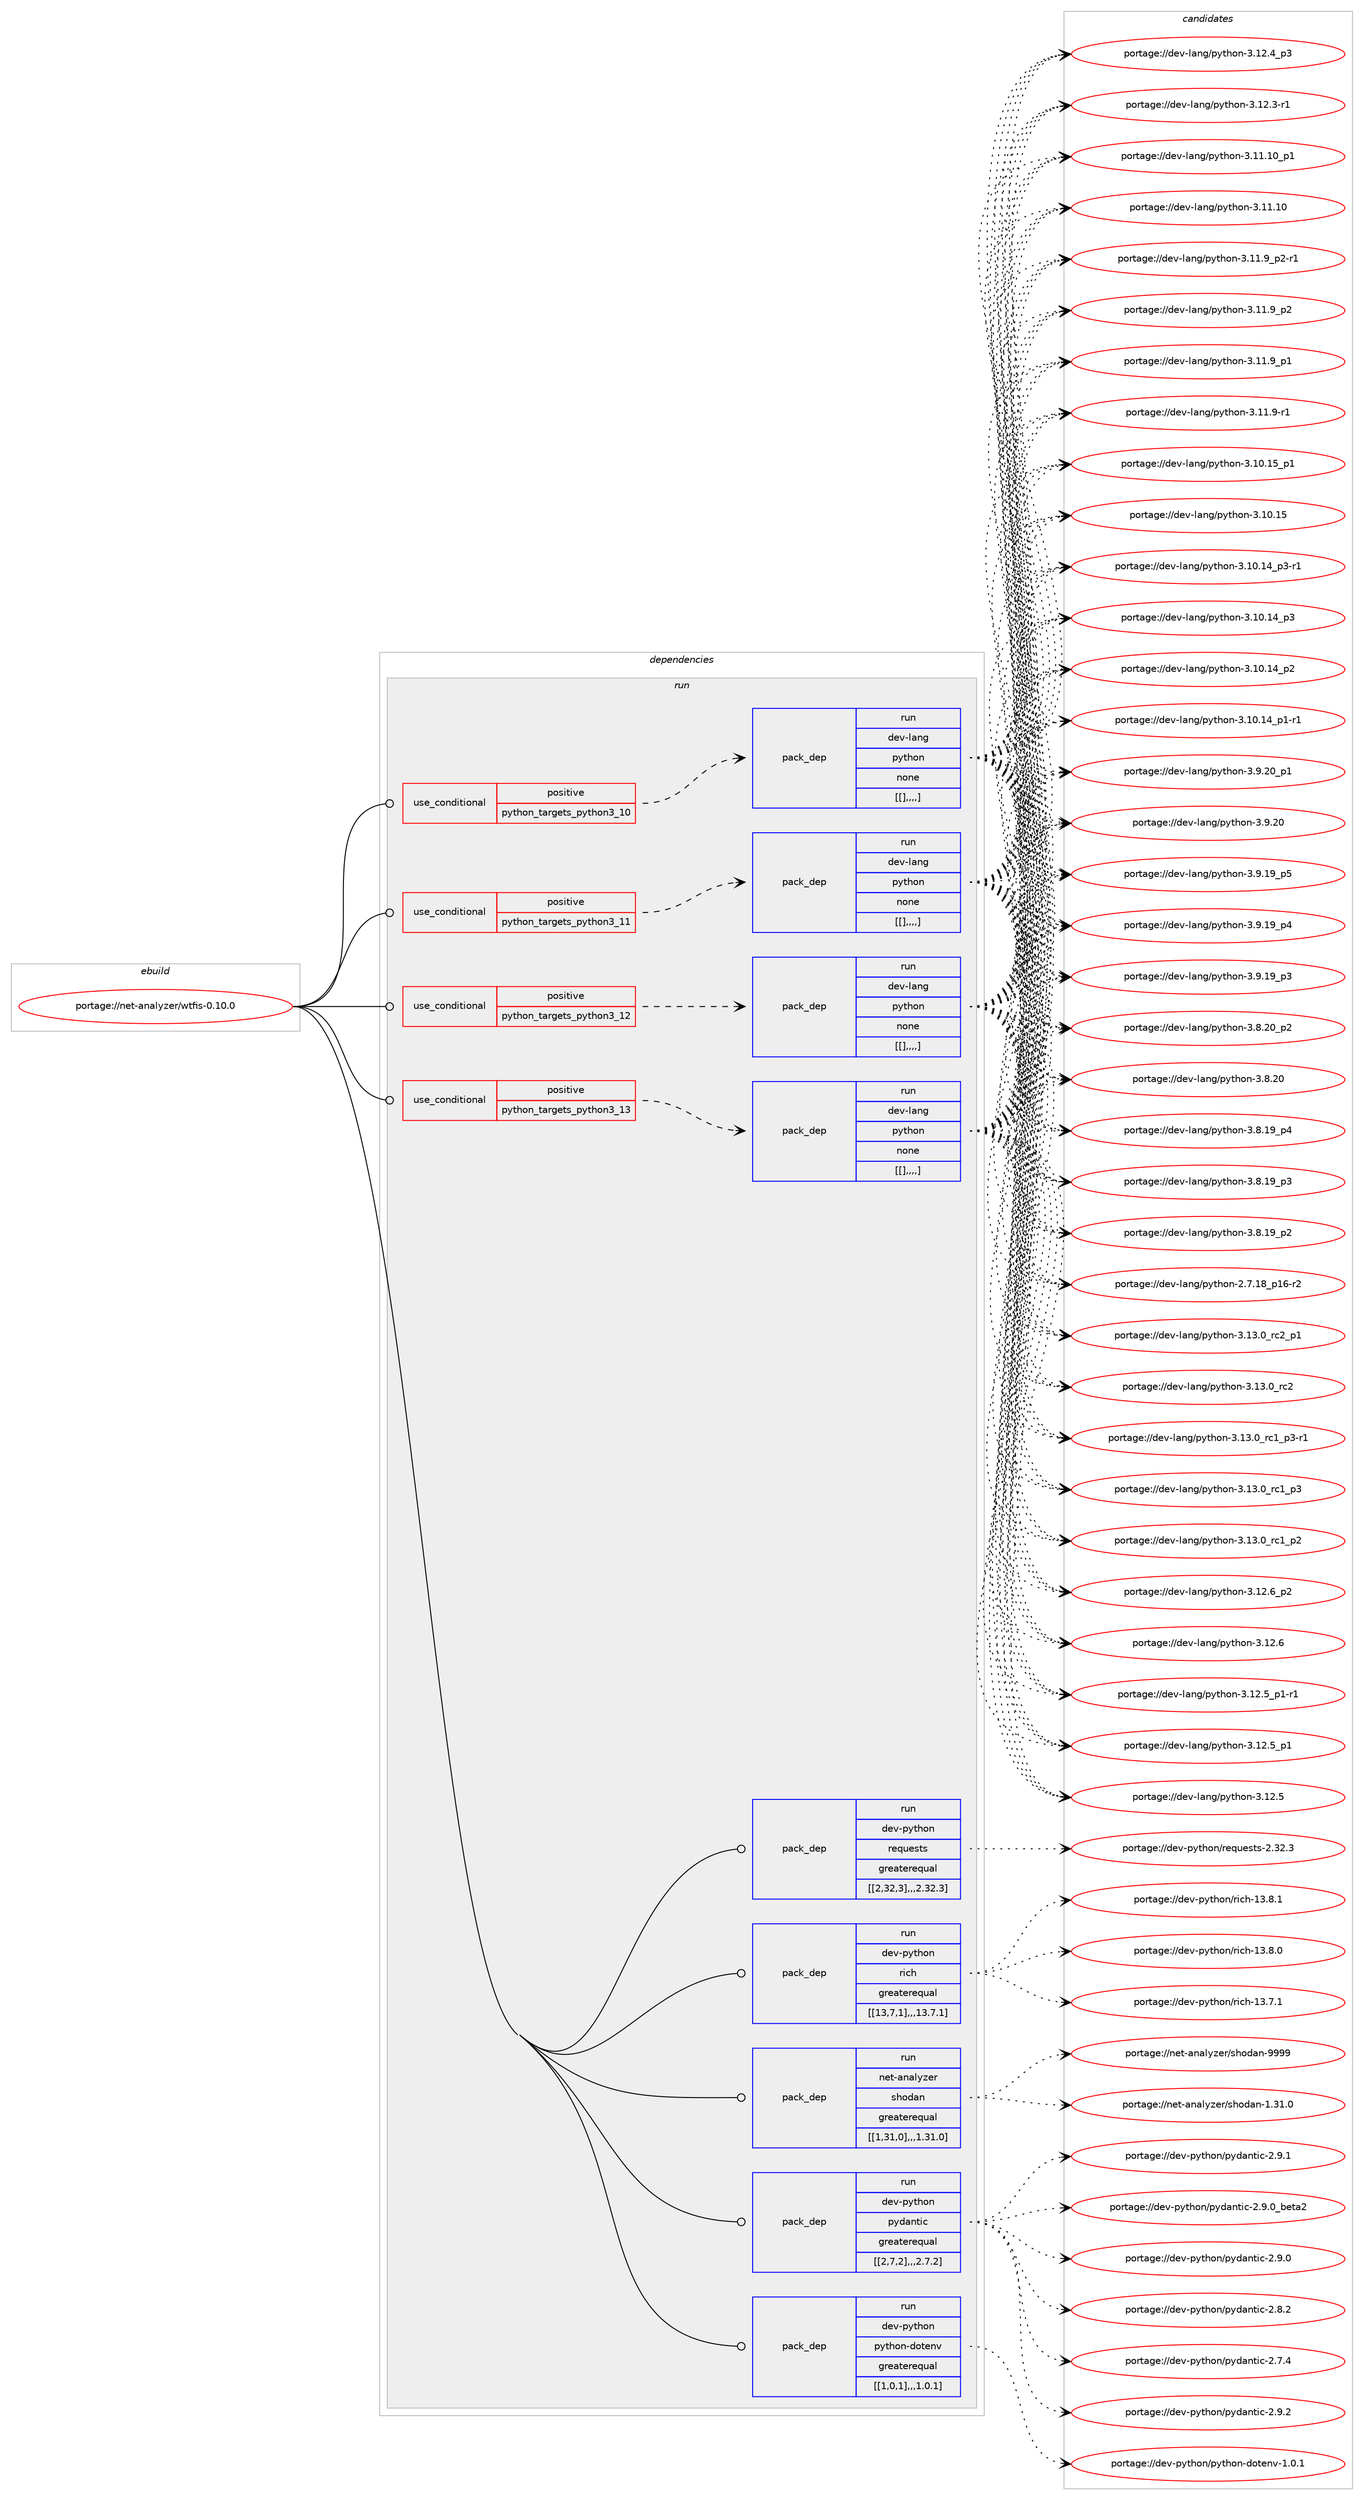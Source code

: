 digraph prolog {

# *************
# Graph options
# *************

newrank=true;
concentrate=true;
compound=true;
graph [rankdir=LR,fontname=Helvetica,fontsize=10,ranksep=1.5];#, ranksep=2.5, nodesep=0.2];
edge  [arrowhead=vee];
node  [fontname=Helvetica,fontsize=10];

# **********
# The ebuild
# **********

subgraph cluster_leftcol {
color=gray;
label=<<i>ebuild</i>>;
id [label="portage://net-analyzer/wtfis-0.10.0", color=red, width=4, href="../net-analyzer/wtfis-0.10.0.svg"];
}

# ****************
# The dependencies
# ****************

subgraph cluster_midcol {
color=gray;
label=<<i>dependencies</i>>;
subgraph cluster_compile {
fillcolor="#eeeeee";
style=filled;
label=<<i>compile</i>>;
}
subgraph cluster_compileandrun {
fillcolor="#eeeeee";
style=filled;
label=<<i>compile and run</i>>;
}
subgraph cluster_run {
fillcolor="#eeeeee";
style=filled;
label=<<i>run</i>>;
subgraph cond93021 {
dependency355144 [label=<<TABLE BORDER="0" CELLBORDER="1" CELLSPACING="0" CELLPADDING="4"><TR><TD ROWSPAN="3" CELLPADDING="10">use_conditional</TD></TR><TR><TD>positive</TD></TR><TR><TD>python_targets_python3_10</TD></TR></TABLE>>, shape=none, color=red];
subgraph pack259493 {
dependency355145 [label=<<TABLE BORDER="0" CELLBORDER="1" CELLSPACING="0" CELLPADDING="4" WIDTH="220"><TR><TD ROWSPAN="6" CELLPADDING="30">pack_dep</TD></TR><TR><TD WIDTH="110">run</TD></TR><TR><TD>dev-lang</TD></TR><TR><TD>python</TD></TR><TR><TD>none</TD></TR><TR><TD>[[],,,,]</TD></TR></TABLE>>, shape=none, color=blue];
}
dependency355144:e -> dependency355145:w [weight=20,style="dashed",arrowhead="vee"];
}
id:e -> dependency355144:w [weight=20,style="solid",arrowhead="odot"];
subgraph cond93022 {
dependency355146 [label=<<TABLE BORDER="0" CELLBORDER="1" CELLSPACING="0" CELLPADDING="4"><TR><TD ROWSPAN="3" CELLPADDING="10">use_conditional</TD></TR><TR><TD>positive</TD></TR><TR><TD>python_targets_python3_11</TD></TR></TABLE>>, shape=none, color=red];
subgraph pack259494 {
dependency355147 [label=<<TABLE BORDER="0" CELLBORDER="1" CELLSPACING="0" CELLPADDING="4" WIDTH="220"><TR><TD ROWSPAN="6" CELLPADDING="30">pack_dep</TD></TR><TR><TD WIDTH="110">run</TD></TR><TR><TD>dev-lang</TD></TR><TR><TD>python</TD></TR><TR><TD>none</TD></TR><TR><TD>[[],,,,]</TD></TR></TABLE>>, shape=none, color=blue];
}
dependency355146:e -> dependency355147:w [weight=20,style="dashed",arrowhead="vee"];
}
id:e -> dependency355146:w [weight=20,style="solid",arrowhead="odot"];
subgraph cond93023 {
dependency355148 [label=<<TABLE BORDER="0" CELLBORDER="1" CELLSPACING="0" CELLPADDING="4"><TR><TD ROWSPAN="3" CELLPADDING="10">use_conditional</TD></TR><TR><TD>positive</TD></TR><TR><TD>python_targets_python3_12</TD></TR></TABLE>>, shape=none, color=red];
subgraph pack259495 {
dependency355149 [label=<<TABLE BORDER="0" CELLBORDER="1" CELLSPACING="0" CELLPADDING="4" WIDTH="220"><TR><TD ROWSPAN="6" CELLPADDING="30">pack_dep</TD></TR><TR><TD WIDTH="110">run</TD></TR><TR><TD>dev-lang</TD></TR><TR><TD>python</TD></TR><TR><TD>none</TD></TR><TR><TD>[[],,,,]</TD></TR></TABLE>>, shape=none, color=blue];
}
dependency355148:e -> dependency355149:w [weight=20,style="dashed",arrowhead="vee"];
}
id:e -> dependency355148:w [weight=20,style="solid",arrowhead="odot"];
subgraph cond93024 {
dependency355150 [label=<<TABLE BORDER="0" CELLBORDER="1" CELLSPACING="0" CELLPADDING="4"><TR><TD ROWSPAN="3" CELLPADDING="10">use_conditional</TD></TR><TR><TD>positive</TD></TR><TR><TD>python_targets_python3_13</TD></TR></TABLE>>, shape=none, color=red];
subgraph pack259496 {
dependency355151 [label=<<TABLE BORDER="0" CELLBORDER="1" CELLSPACING="0" CELLPADDING="4" WIDTH="220"><TR><TD ROWSPAN="6" CELLPADDING="30">pack_dep</TD></TR><TR><TD WIDTH="110">run</TD></TR><TR><TD>dev-lang</TD></TR><TR><TD>python</TD></TR><TR><TD>none</TD></TR><TR><TD>[[],,,,]</TD></TR></TABLE>>, shape=none, color=blue];
}
dependency355150:e -> dependency355151:w [weight=20,style="dashed",arrowhead="vee"];
}
id:e -> dependency355150:w [weight=20,style="solid",arrowhead="odot"];
subgraph pack259497 {
dependency355152 [label=<<TABLE BORDER="0" CELLBORDER="1" CELLSPACING="0" CELLPADDING="4" WIDTH="220"><TR><TD ROWSPAN="6" CELLPADDING="30">pack_dep</TD></TR><TR><TD WIDTH="110">run</TD></TR><TR><TD>dev-python</TD></TR><TR><TD>pydantic</TD></TR><TR><TD>greaterequal</TD></TR><TR><TD>[[2,7,2],,,2.7.2]</TD></TR></TABLE>>, shape=none, color=blue];
}
id:e -> dependency355152:w [weight=20,style="solid",arrowhead="odot"];
subgraph pack259498 {
dependency355153 [label=<<TABLE BORDER="0" CELLBORDER="1" CELLSPACING="0" CELLPADDING="4" WIDTH="220"><TR><TD ROWSPAN="6" CELLPADDING="30">pack_dep</TD></TR><TR><TD WIDTH="110">run</TD></TR><TR><TD>dev-python</TD></TR><TR><TD>python-dotenv</TD></TR><TR><TD>greaterequal</TD></TR><TR><TD>[[1,0,1],,,1.0.1]</TD></TR></TABLE>>, shape=none, color=blue];
}
id:e -> dependency355153:w [weight=20,style="solid",arrowhead="odot"];
subgraph pack259499 {
dependency355154 [label=<<TABLE BORDER="0" CELLBORDER="1" CELLSPACING="0" CELLPADDING="4" WIDTH="220"><TR><TD ROWSPAN="6" CELLPADDING="30">pack_dep</TD></TR><TR><TD WIDTH="110">run</TD></TR><TR><TD>dev-python</TD></TR><TR><TD>requests</TD></TR><TR><TD>greaterequal</TD></TR><TR><TD>[[2,32,3],,,2.32.3]</TD></TR></TABLE>>, shape=none, color=blue];
}
id:e -> dependency355154:w [weight=20,style="solid",arrowhead="odot"];
subgraph pack259500 {
dependency355155 [label=<<TABLE BORDER="0" CELLBORDER="1" CELLSPACING="0" CELLPADDING="4" WIDTH="220"><TR><TD ROWSPAN="6" CELLPADDING="30">pack_dep</TD></TR><TR><TD WIDTH="110">run</TD></TR><TR><TD>dev-python</TD></TR><TR><TD>rich</TD></TR><TR><TD>greaterequal</TD></TR><TR><TD>[[13,7,1],,,13.7.1]</TD></TR></TABLE>>, shape=none, color=blue];
}
id:e -> dependency355155:w [weight=20,style="solid",arrowhead="odot"];
subgraph pack259501 {
dependency355156 [label=<<TABLE BORDER="0" CELLBORDER="1" CELLSPACING="0" CELLPADDING="4" WIDTH="220"><TR><TD ROWSPAN="6" CELLPADDING="30">pack_dep</TD></TR><TR><TD WIDTH="110">run</TD></TR><TR><TD>net-analyzer</TD></TR><TR><TD>shodan</TD></TR><TR><TD>greaterequal</TD></TR><TR><TD>[[1,31,0],,,1.31.0]</TD></TR></TABLE>>, shape=none, color=blue];
}
id:e -> dependency355156:w [weight=20,style="solid",arrowhead="odot"];
}
}

# **************
# The candidates
# **************

subgraph cluster_choices {
rank=same;
color=gray;
label=<<i>candidates</i>>;

subgraph choice259493 {
color=black;
nodesep=1;
choice100101118451089711010347112121116104111110455146495146489511499509511249 [label="portage://dev-lang/python-3.13.0_rc2_p1", color=red, width=4,href="../dev-lang/python-3.13.0_rc2_p1.svg"];
choice10010111845108971101034711212111610411111045514649514648951149950 [label="portage://dev-lang/python-3.13.0_rc2", color=red, width=4,href="../dev-lang/python-3.13.0_rc2.svg"];
choice1001011184510897110103471121211161041111104551464951464895114994995112514511449 [label="portage://dev-lang/python-3.13.0_rc1_p3-r1", color=red, width=4,href="../dev-lang/python-3.13.0_rc1_p3-r1.svg"];
choice100101118451089711010347112121116104111110455146495146489511499499511251 [label="portage://dev-lang/python-3.13.0_rc1_p3", color=red, width=4,href="../dev-lang/python-3.13.0_rc1_p3.svg"];
choice100101118451089711010347112121116104111110455146495146489511499499511250 [label="portage://dev-lang/python-3.13.0_rc1_p2", color=red, width=4,href="../dev-lang/python-3.13.0_rc1_p2.svg"];
choice100101118451089711010347112121116104111110455146495046549511250 [label="portage://dev-lang/python-3.12.6_p2", color=red, width=4,href="../dev-lang/python-3.12.6_p2.svg"];
choice10010111845108971101034711212111610411111045514649504654 [label="portage://dev-lang/python-3.12.6", color=red, width=4,href="../dev-lang/python-3.12.6.svg"];
choice1001011184510897110103471121211161041111104551464950465395112494511449 [label="portage://dev-lang/python-3.12.5_p1-r1", color=red, width=4,href="../dev-lang/python-3.12.5_p1-r1.svg"];
choice100101118451089711010347112121116104111110455146495046539511249 [label="portage://dev-lang/python-3.12.5_p1", color=red, width=4,href="../dev-lang/python-3.12.5_p1.svg"];
choice10010111845108971101034711212111610411111045514649504653 [label="portage://dev-lang/python-3.12.5", color=red, width=4,href="../dev-lang/python-3.12.5.svg"];
choice100101118451089711010347112121116104111110455146495046529511251 [label="portage://dev-lang/python-3.12.4_p3", color=red, width=4,href="../dev-lang/python-3.12.4_p3.svg"];
choice100101118451089711010347112121116104111110455146495046514511449 [label="portage://dev-lang/python-3.12.3-r1", color=red, width=4,href="../dev-lang/python-3.12.3-r1.svg"];
choice10010111845108971101034711212111610411111045514649494649489511249 [label="portage://dev-lang/python-3.11.10_p1", color=red, width=4,href="../dev-lang/python-3.11.10_p1.svg"];
choice1001011184510897110103471121211161041111104551464949464948 [label="portage://dev-lang/python-3.11.10", color=red, width=4,href="../dev-lang/python-3.11.10.svg"];
choice1001011184510897110103471121211161041111104551464949465795112504511449 [label="portage://dev-lang/python-3.11.9_p2-r1", color=red, width=4,href="../dev-lang/python-3.11.9_p2-r1.svg"];
choice100101118451089711010347112121116104111110455146494946579511250 [label="portage://dev-lang/python-3.11.9_p2", color=red, width=4,href="../dev-lang/python-3.11.9_p2.svg"];
choice100101118451089711010347112121116104111110455146494946579511249 [label="portage://dev-lang/python-3.11.9_p1", color=red, width=4,href="../dev-lang/python-3.11.9_p1.svg"];
choice100101118451089711010347112121116104111110455146494946574511449 [label="portage://dev-lang/python-3.11.9-r1", color=red, width=4,href="../dev-lang/python-3.11.9-r1.svg"];
choice10010111845108971101034711212111610411111045514649484649539511249 [label="portage://dev-lang/python-3.10.15_p1", color=red, width=4,href="../dev-lang/python-3.10.15_p1.svg"];
choice1001011184510897110103471121211161041111104551464948464953 [label="portage://dev-lang/python-3.10.15", color=red, width=4,href="../dev-lang/python-3.10.15.svg"];
choice100101118451089711010347112121116104111110455146494846495295112514511449 [label="portage://dev-lang/python-3.10.14_p3-r1", color=red, width=4,href="../dev-lang/python-3.10.14_p3-r1.svg"];
choice10010111845108971101034711212111610411111045514649484649529511251 [label="portage://dev-lang/python-3.10.14_p3", color=red, width=4,href="../dev-lang/python-3.10.14_p3.svg"];
choice10010111845108971101034711212111610411111045514649484649529511250 [label="portage://dev-lang/python-3.10.14_p2", color=red, width=4,href="../dev-lang/python-3.10.14_p2.svg"];
choice100101118451089711010347112121116104111110455146494846495295112494511449 [label="portage://dev-lang/python-3.10.14_p1-r1", color=red, width=4,href="../dev-lang/python-3.10.14_p1-r1.svg"];
choice100101118451089711010347112121116104111110455146574650489511249 [label="portage://dev-lang/python-3.9.20_p1", color=red, width=4,href="../dev-lang/python-3.9.20_p1.svg"];
choice10010111845108971101034711212111610411111045514657465048 [label="portage://dev-lang/python-3.9.20", color=red, width=4,href="../dev-lang/python-3.9.20.svg"];
choice100101118451089711010347112121116104111110455146574649579511253 [label="portage://dev-lang/python-3.9.19_p5", color=red, width=4,href="../dev-lang/python-3.9.19_p5.svg"];
choice100101118451089711010347112121116104111110455146574649579511252 [label="portage://dev-lang/python-3.9.19_p4", color=red, width=4,href="../dev-lang/python-3.9.19_p4.svg"];
choice100101118451089711010347112121116104111110455146574649579511251 [label="portage://dev-lang/python-3.9.19_p3", color=red, width=4,href="../dev-lang/python-3.9.19_p3.svg"];
choice100101118451089711010347112121116104111110455146564650489511250 [label="portage://dev-lang/python-3.8.20_p2", color=red, width=4,href="../dev-lang/python-3.8.20_p2.svg"];
choice10010111845108971101034711212111610411111045514656465048 [label="portage://dev-lang/python-3.8.20", color=red, width=4,href="../dev-lang/python-3.8.20.svg"];
choice100101118451089711010347112121116104111110455146564649579511252 [label="portage://dev-lang/python-3.8.19_p4", color=red, width=4,href="../dev-lang/python-3.8.19_p4.svg"];
choice100101118451089711010347112121116104111110455146564649579511251 [label="portage://dev-lang/python-3.8.19_p3", color=red, width=4,href="../dev-lang/python-3.8.19_p3.svg"];
choice100101118451089711010347112121116104111110455146564649579511250 [label="portage://dev-lang/python-3.8.19_p2", color=red, width=4,href="../dev-lang/python-3.8.19_p2.svg"];
choice100101118451089711010347112121116104111110455046554649569511249544511450 [label="portage://dev-lang/python-2.7.18_p16-r2", color=red, width=4,href="../dev-lang/python-2.7.18_p16-r2.svg"];
dependency355145:e -> choice100101118451089711010347112121116104111110455146495146489511499509511249:w [style=dotted,weight="100"];
dependency355145:e -> choice10010111845108971101034711212111610411111045514649514648951149950:w [style=dotted,weight="100"];
dependency355145:e -> choice1001011184510897110103471121211161041111104551464951464895114994995112514511449:w [style=dotted,weight="100"];
dependency355145:e -> choice100101118451089711010347112121116104111110455146495146489511499499511251:w [style=dotted,weight="100"];
dependency355145:e -> choice100101118451089711010347112121116104111110455146495146489511499499511250:w [style=dotted,weight="100"];
dependency355145:e -> choice100101118451089711010347112121116104111110455146495046549511250:w [style=dotted,weight="100"];
dependency355145:e -> choice10010111845108971101034711212111610411111045514649504654:w [style=dotted,weight="100"];
dependency355145:e -> choice1001011184510897110103471121211161041111104551464950465395112494511449:w [style=dotted,weight="100"];
dependency355145:e -> choice100101118451089711010347112121116104111110455146495046539511249:w [style=dotted,weight="100"];
dependency355145:e -> choice10010111845108971101034711212111610411111045514649504653:w [style=dotted,weight="100"];
dependency355145:e -> choice100101118451089711010347112121116104111110455146495046529511251:w [style=dotted,weight="100"];
dependency355145:e -> choice100101118451089711010347112121116104111110455146495046514511449:w [style=dotted,weight="100"];
dependency355145:e -> choice10010111845108971101034711212111610411111045514649494649489511249:w [style=dotted,weight="100"];
dependency355145:e -> choice1001011184510897110103471121211161041111104551464949464948:w [style=dotted,weight="100"];
dependency355145:e -> choice1001011184510897110103471121211161041111104551464949465795112504511449:w [style=dotted,weight="100"];
dependency355145:e -> choice100101118451089711010347112121116104111110455146494946579511250:w [style=dotted,weight="100"];
dependency355145:e -> choice100101118451089711010347112121116104111110455146494946579511249:w [style=dotted,weight="100"];
dependency355145:e -> choice100101118451089711010347112121116104111110455146494946574511449:w [style=dotted,weight="100"];
dependency355145:e -> choice10010111845108971101034711212111610411111045514649484649539511249:w [style=dotted,weight="100"];
dependency355145:e -> choice1001011184510897110103471121211161041111104551464948464953:w [style=dotted,weight="100"];
dependency355145:e -> choice100101118451089711010347112121116104111110455146494846495295112514511449:w [style=dotted,weight="100"];
dependency355145:e -> choice10010111845108971101034711212111610411111045514649484649529511251:w [style=dotted,weight="100"];
dependency355145:e -> choice10010111845108971101034711212111610411111045514649484649529511250:w [style=dotted,weight="100"];
dependency355145:e -> choice100101118451089711010347112121116104111110455146494846495295112494511449:w [style=dotted,weight="100"];
dependency355145:e -> choice100101118451089711010347112121116104111110455146574650489511249:w [style=dotted,weight="100"];
dependency355145:e -> choice10010111845108971101034711212111610411111045514657465048:w [style=dotted,weight="100"];
dependency355145:e -> choice100101118451089711010347112121116104111110455146574649579511253:w [style=dotted,weight="100"];
dependency355145:e -> choice100101118451089711010347112121116104111110455146574649579511252:w [style=dotted,weight="100"];
dependency355145:e -> choice100101118451089711010347112121116104111110455146574649579511251:w [style=dotted,weight="100"];
dependency355145:e -> choice100101118451089711010347112121116104111110455146564650489511250:w [style=dotted,weight="100"];
dependency355145:e -> choice10010111845108971101034711212111610411111045514656465048:w [style=dotted,weight="100"];
dependency355145:e -> choice100101118451089711010347112121116104111110455146564649579511252:w [style=dotted,weight="100"];
dependency355145:e -> choice100101118451089711010347112121116104111110455146564649579511251:w [style=dotted,weight="100"];
dependency355145:e -> choice100101118451089711010347112121116104111110455146564649579511250:w [style=dotted,weight="100"];
dependency355145:e -> choice100101118451089711010347112121116104111110455046554649569511249544511450:w [style=dotted,weight="100"];
}
subgraph choice259494 {
color=black;
nodesep=1;
choice100101118451089711010347112121116104111110455146495146489511499509511249 [label="portage://dev-lang/python-3.13.0_rc2_p1", color=red, width=4,href="../dev-lang/python-3.13.0_rc2_p1.svg"];
choice10010111845108971101034711212111610411111045514649514648951149950 [label="portage://dev-lang/python-3.13.0_rc2", color=red, width=4,href="../dev-lang/python-3.13.0_rc2.svg"];
choice1001011184510897110103471121211161041111104551464951464895114994995112514511449 [label="portage://dev-lang/python-3.13.0_rc1_p3-r1", color=red, width=4,href="../dev-lang/python-3.13.0_rc1_p3-r1.svg"];
choice100101118451089711010347112121116104111110455146495146489511499499511251 [label="portage://dev-lang/python-3.13.0_rc1_p3", color=red, width=4,href="../dev-lang/python-3.13.0_rc1_p3.svg"];
choice100101118451089711010347112121116104111110455146495146489511499499511250 [label="portage://dev-lang/python-3.13.0_rc1_p2", color=red, width=4,href="../dev-lang/python-3.13.0_rc1_p2.svg"];
choice100101118451089711010347112121116104111110455146495046549511250 [label="portage://dev-lang/python-3.12.6_p2", color=red, width=4,href="../dev-lang/python-3.12.6_p2.svg"];
choice10010111845108971101034711212111610411111045514649504654 [label="portage://dev-lang/python-3.12.6", color=red, width=4,href="../dev-lang/python-3.12.6.svg"];
choice1001011184510897110103471121211161041111104551464950465395112494511449 [label="portage://dev-lang/python-3.12.5_p1-r1", color=red, width=4,href="../dev-lang/python-3.12.5_p1-r1.svg"];
choice100101118451089711010347112121116104111110455146495046539511249 [label="portage://dev-lang/python-3.12.5_p1", color=red, width=4,href="../dev-lang/python-3.12.5_p1.svg"];
choice10010111845108971101034711212111610411111045514649504653 [label="portage://dev-lang/python-3.12.5", color=red, width=4,href="../dev-lang/python-3.12.5.svg"];
choice100101118451089711010347112121116104111110455146495046529511251 [label="portage://dev-lang/python-3.12.4_p3", color=red, width=4,href="../dev-lang/python-3.12.4_p3.svg"];
choice100101118451089711010347112121116104111110455146495046514511449 [label="portage://dev-lang/python-3.12.3-r1", color=red, width=4,href="../dev-lang/python-3.12.3-r1.svg"];
choice10010111845108971101034711212111610411111045514649494649489511249 [label="portage://dev-lang/python-3.11.10_p1", color=red, width=4,href="../dev-lang/python-3.11.10_p1.svg"];
choice1001011184510897110103471121211161041111104551464949464948 [label="portage://dev-lang/python-3.11.10", color=red, width=4,href="../dev-lang/python-3.11.10.svg"];
choice1001011184510897110103471121211161041111104551464949465795112504511449 [label="portage://dev-lang/python-3.11.9_p2-r1", color=red, width=4,href="../dev-lang/python-3.11.9_p2-r1.svg"];
choice100101118451089711010347112121116104111110455146494946579511250 [label="portage://dev-lang/python-3.11.9_p2", color=red, width=4,href="../dev-lang/python-3.11.9_p2.svg"];
choice100101118451089711010347112121116104111110455146494946579511249 [label="portage://dev-lang/python-3.11.9_p1", color=red, width=4,href="../dev-lang/python-3.11.9_p1.svg"];
choice100101118451089711010347112121116104111110455146494946574511449 [label="portage://dev-lang/python-3.11.9-r1", color=red, width=4,href="../dev-lang/python-3.11.9-r1.svg"];
choice10010111845108971101034711212111610411111045514649484649539511249 [label="portage://dev-lang/python-3.10.15_p1", color=red, width=4,href="../dev-lang/python-3.10.15_p1.svg"];
choice1001011184510897110103471121211161041111104551464948464953 [label="portage://dev-lang/python-3.10.15", color=red, width=4,href="../dev-lang/python-3.10.15.svg"];
choice100101118451089711010347112121116104111110455146494846495295112514511449 [label="portage://dev-lang/python-3.10.14_p3-r1", color=red, width=4,href="../dev-lang/python-3.10.14_p3-r1.svg"];
choice10010111845108971101034711212111610411111045514649484649529511251 [label="portage://dev-lang/python-3.10.14_p3", color=red, width=4,href="../dev-lang/python-3.10.14_p3.svg"];
choice10010111845108971101034711212111610411111045514649484649529511250 [label="portage://dev-lang/python-3.10.14_p2", color=red, width=4,href="../dev-lang/python-3.10.14_p2.svg"];
choice100101118451089711010347112121116104111110455146494846495295112494511449 [label="portage://dev-lang/python-3.10.14_p1-r1", color=red, width=4,href="../dev-lang/python-3.10.14_p1-r1.svg"];
choice100101118451089711010347112121116104111110455146574650489511249 [label="portage://dev-lang/python-3.9.20_p1", color=red, width=4,href="../dev-lang/python-3.9.20_p1.svg"];
choice10010111845108971101034711212111610411111045514657465048 [label="portage://dev-lang/python-3.9.20", color=red, width=4,href="../dev-lang/python-3.9.20.svg"];
choice100101118451089711010347112121116104111110455146574649579511253 [label="portage://dev-lang/python-3.9.19_p5", color=red, width=4,href="../dev-lang/python-3.9.19_p5.svg"];
choice100101118451089711010347112121116104111110455146574649579511252 [label="portage://dev-lang/python-3.9.19_p4", color=red, width=4,href="../dev-lang/python-3.9.19_p4.svg"];
choice100101118451089711010347112121116104111110455146574649579511251 [label="portage://dev-lang/python-3.9.19_p3", color=red, width=4,href="../dev-lang/python-3.9.19_p3.svg"];
choice100101118451089711010347112121116104111110455146564650489511250 [label="portage://dev-lang/python-3.8.20_p2", color=red, width=4,href="../dev-lang/python-3.8.20_p2.svg"];
choice10010111845108971101034711212111610411111045514656465048 [label="portage://dev-lang/python-3.8.20", color=red, width=4,href="../dev-lang/python-3.8.20.svg"];
choice100101118451089711010347112121116104111110455146564649579511252 [label="portage://dev-lang/python-3.8.19_p4", color=red, width=4,href="../dev-lang/python-3.8.19_p4.svg"];
choice100101118451089711010347112121116104111110455146564649579511251 [label="portage://dev-lang/python-3.8.19_p3", color=red, width=4,href="../dev-lang/python-3.8.19_p3.svg"];
choice100101118451089711010347112121116104111110455146564649579511250 [label="portage://dev-lang/python-3.8.19_p2", color=red, width=4,href="../dev-lang/python-3.8.19_p2.svg"];
choice100101118451089711010347112121116104111110455046554649569511249544511450 [label="portage://dev-lang/python-2.7.18_p16-r2", color=red, width=4,href="../dev-lang/python-2.7.18_p16-r2.svg"];
dependency355147:e -> choice100101118451089711010347112121116104111110455146495146489511499509511249:w [style=dotted,weight="100"];
dependency355147:e -> choice10010111845108971101034711212111610411111045514649514648951149950:w [style=dotted,weight="100"];
dependency355147:e -> choice1001011184510897110103471121211161041111104551464951464895114994995112514511449:w [style=dotted,weight="100"];
dependency355147:e -> choice100101118451089711010347112121116104111110455146495146489511499499511251:w [style=dotted,weight="100"];
dependency355147:e -> choice100101118451089711010347112121116104111110455146495146489511499499511250:w [style=dotted,weight="100"];
dependency355147:e -> choice100101118451089711010347112121116104111110455146495046549511250:w [style=dotted,weight="100"];
dependency355147:e -> choice10010111845108971101034711212111610411111045514649504654:w [style=dotted,weight="100"];
dependency355147:e -> choice1001011184510897110103471121211161041111104551464950465395112494511449:w [style=dotted,weight="100"];
dependency355147:e -> choice100101118451089711010347112121116104111110455146495046539511249:w [style=dotted,weight="100"];
dependency355147:e -> choice10010111845108971101034711212111610411111045514649504653:w [style=dotted,weight="100"];
dependency355147:e -> choice100101118451089711010347112121116104111110455146495046529511251:w [style=dotted,weight="100"];
dependency355147:e -> choice100101118451089711010347112121116104111110455146495046514511449:w [style=dotted,weight="100"];
dependency355147:e -> choice10010111845108971101034711212111610411111045514649494649489511249:w [style=dotted,weight="100"];
dependency355147:e -> choice1001011184510897110103471121211161041111104551464949464948:w [style=dotted,weight="100"];
dependency355147:e -> choice1001011184510897110103471121211161041111104551464949465795112504511449:w [style=dotted,weight="100"];
dependency355147:e -> choice100101118451089711010347112121116104111110455146494946579511250:w [style=dotted,weight="100"];
dependency355147:e -> choice100101118451089711010347112121116104111110455146494946579511249:w [style=dotted,weight="100"];
dependency355147:e -> choice100101118451089711010347112121116104111110455146494946574511449:w [style=dotted,weight="100"];
dependency355147:e -> choice10010111845108971101034711212111610411111045514649484649539511249:w [style=dotted,weight="100"];
dependency355147:e -> choice1001011184510897110103471121211161041111104551464948464953:w [style=dotted,weight="100"];
dependency355147:e -> choice100101118451089711010347112121116104111110455146494846495295112514511449:w [style=dotted,weight="100"];
dependency355147:e -> choice10010111845108971101034711212111610411111045514649484649529511251:w [style=dotted,weight="100"];
dependency355147:e -> choice10010111845108971101034711212111610411111045514649484649529511250:w [style=dotted,weight="100"];
dependency355147:e -> choice100101118451089711010347112121116104111110455146494846495295112494511449:w [style=dotted,weight="100"];
dependency355147:e -> choice100101118451089711010347112121116104111110455146574650489511249:w [style=dotted,weight="100"];
dependency355147:e -> choice10010111845108971101034711212111610411111045514657465048:w [style=dotted,weight="100"];
dependency355147:e -> choice100101118451089711010347112121116104111110455146574649579511253:w [style=dotted,weight="100"];
dependency355147:e -> choice100101118451089711010347112121116104111110455146574649579511252:w [style=dotted,weight="100"];
dependency355147:e -> choice100101118451089711010347112121116104111110455146574649579511251:w [style=dotted,weight="100"];
dependency355147:e -> choice100101118451089711010347112121116104111110455146564650489511250:w [style=dotted,weight="100"];
dependency355147:e -> choice10010111845108971101034711212111610411111045514656465048:w [style=dotted,weight="100"];
dependency355147:e -> choice100101118451089711010347112121116104111110455146564649579511252:w [style=dotted,weight="100"];
dependency355147:e -> choice100101118451089711010347112121116104111110455146564649579511251:w [style=dotted,weight="100"];
dependency355147:e -> choice100101118451089711010347112121116104111110455146564649579511250:w [style=dotted,weight="100"];
dependency355147:e -> choice100101118451089711010347112121116104111110455046554649569511249544511450:w [style=dotted,weight="100"];
}
subgraph choice259495 {
color=black;
nodesep=1;
choice100101118451089711010347112121116104111110455146495146489511499509511249 [label="portage://dev-lang/python-3.13.0_rc2_p1", color=red, width=4,href="../dev-lang/python-3.13.0_rc2_p1.svg"];
choice10010111845108971101034711212111610411111045514649514648951149950 [label="portage://dev-lang/python-3.13.0_rc2", color=red, width=4,href="../dev-lang/python-3.13.0_rc2.svg"];
choice1001011184510897110103471121211161041111104551464951464895114994995112514511449 [label="portage://dev-lang/python-3.13.0_rc1_p3-r1", color=red, width=4,href="../dev-lang/python-3.13.0_rc1_p3-r1.svg"];
choice100101118451089711010347112121116104111110455146495146489511499499511251 [label="portage://dev-lang/python-3.13.0_rc1_p3", color=red, width=4,href="../dev-lang/python-3.13.0_rc1_p3.svg"];
choice100101118451089711010347112121116104111110455146495146489511499499511250 [label="portage://dev-lang/python-3.13.0_rc1_p2", color=red, width=4,href="../dev-lang/python-3.13.0_rc1_p2.svg"];
choice100101118451089711010347112121116104111110455146495046549511250 [label="portage://dev-lang/python-3.12.6_p2", color=red, width=4,href="../dev-lang/python-3.12.6_p2.svg"];
choice10010111845108971101034711212111610411111045514649504654 [label="portage://dev-lang/python-3.12.6", color=red, width=4,href="../dev-lang/python-3.12.6.svg"];
choice1001011184510897110103471121211161041111104551464950465395112494511449 [label="portage://dev-lang/python-3.12.5_p1-r1", color=red, width=4,href="../dev-lang/python-3.12.5_p1-r1.svg"];
choice100101118451089711010347112121116104111110455146495046539511249 [label="portage://dev-lang/python-3.12.5_p1", color=red, width=4,href="../dev-lang/python-3.12.5_p1.svg"];
choice10010111845108971101034711212111610411111045514649504653 [label="portage://dev-lang/python-3.12.5", color=red, width=4,href="../dev-lang/python-3.12.5.svg"];
choice100101118451089711010347112121116104111110455146495046529511251 [label="portage://dev-lang/python-3.12.4_p3", color=red, width=4,href="../dev-lang/python-3.12.4_p3.svg"];
choice100101118451089711010347112121116104111110455146495046514511449 [label="portage://dev-lang/python-3.12.3-r1", color=red, width=4,href="../dev-lang/python-3.12.3-r1.svg"];
choice10010111845108971101034711212111610411111045514649494649489511249 [label="portage://dev-lang/python-3.11.10_p1", color=red, width=4,href="../dev-lang/python-3.11.10_p1.svg"];
choice1001011184510897110103471121211161041111104551464949464948 [label="portage://dev-lang/python-3.11.10", color=red, width=4,href="../dev-lang/python-3.11.10.svg"];
choice1001011184510897110103471121211161041111104551464949465795112504511449 [label="portage://dev-lang/python-3.11.9_p2-r1", color=red, width=4,href="../dev-lang/python-3.11.9_p2-r1.svg"];
choice100101118451089711010347112121116104111110455146494946579511250 [label="portage://dev-lang/python-3.11.9_p2", color=red, width=4,href="../dev-lang/python-3.11.9_p2.svg"];
choice100101118451089711010347112121116104111110455146494946579511249 [label="portage://dev-lang/python-3.11.9_p1", color=red, width=4,href="../dev-lang/python-3.11.9_p1.svg"];
choice100101118451089711010347112121116104111110455146494946574511449 [label="portage://dev-lang/python-3.11.9-r1", color=red, width=4,href="../dev-lang/python-3.11.9-r1.svg"];
choice10010111845108971101034711212111610411111045514649484649539511249 [label="portage://dev-lang/python-3.10.15_p1", color=red, width=4,href="../dev-lang/python-3.10.15_p1.svg"];
choice1001011184510897110103471121211161041111104551464948464953 [label="portage://dev-lang/python-3.10.15", color=red, width=4,href="../dev-lang/python-3.10.15.svg"];
choice100101118451089711010347112121116104111110455146494846495295112514511449 [label="portage://dev-lang/python-3.10.14_p3-r1", color=red, width=4,href="../dev-lang/python-3.10.14_p3-r1.svg"];
choice10010111845108971101034711212111610411111045514649484649529511251 [label="portage://dev-lang/python-3.10.14_p3", color=red, width=4,href="../dev-lang/python-3.10.14_p3.svg"];
choice10010111845108971101034711212111610411111045514649484649529511250 [label="portage://dev-lang/python-3.10.14_p2", color=red, width=4,href="../dev-lang/python-3.10.14_p2.svg"];
choice100101118451089711010347112121116104111110455146494846495295112494511449 [label="portage://dev-lang/python-3.10.14_p1-r1", color=red, width=4,href="../dev-lang/python-3.10.14_p1-r1.svg"];
choice100101118451089711010347112121116104111110455146574650489511249 [label="portage://dev-lang/python-3.9.20_p1", color=red, width=4,href="../dev-lang/python-3.9.20_p1.svg"];
choice10010111845108971101034711212111610411111045514657465048 [label="portage://dev-lang/python-3.9.20", color=red, width=4,href="../dev-lang/python-3.9.20.svg"];
choice100101118451089711010347112121116104111110455146574649579511253 [label="portage://dev-lang/python-3.9.19_p5", color=red, width=4,href="../dev-lang/python-3.9.19_p5.svg"];
choice100101118451089711010347112121116104111110455146574649579511252 [label="portage://dev-lang/python-3.9.19_p4", color=red, width=4,href="../dev-lang/python-3.9.19_p4.svg"];
choice100101118451089711010347112121116104111110455146574649579511251 [label="portage://dev-lang/python-3.9.19_p3", color=red, width=4,href="../dev-lang/python-3.9.19_p3.svg"];
choice100101118451089711010347112121116104111110455146564650489511250 [label="portage://dev-lang/python-3.8.20_p2", color=red, width=4,href="../dev-lang/python-3.8.20_p2.svg"];
choice10010111845108971101034711212111610411111045514656465048 [label="portage://dev-lang/python-3.8.20", color=red, width=4,href="../dev-lang/python-3.8.20.svg"];
choice100101118451089711010347112121116104111110455146564649579511252 [label="portage://dev-lang/python-3.8.19_p4", color=red, width=4,href="../dev-lang/python-3.8.19_p4.svg"];
choice100101118451089711010347112121116104111110455146564649579511251 [label="portage://dev-lang/python-3.8.19_p3", color=red, width=4,href="../dev-lang/python-3.8.19_p3.svg"];
choice100101118451089711010347112121116104111110455146564649579511250 [label="portage://dev-lang/python-3.8.19_p2", color=red, width=4,href="../dev-lang/python-3.8.19_p2.svg"];
choice100101118451089711010347112121116104111110455046554649569511249544511450 [label="portage://dev-lang/python-2.7.18_p16-r2", color=red, width=4,href="../dev-lang/python-2.7.18_p16-r2.svg"];
dependency355149:e -> choice100101118451089711010347112121116104111110455146495146489511499509511249:w [style=dotted,weight="100"];
dependency355149:e -> choice10010111845108971101034711212111610411111045514649514648951149950:w [style=dotted,weight="100"];
dependency355149:e -> choice1001011184510897110103471121211161041111104551464951464895114994995112514511449:w [style=dotted,weight="100"];
dependency355149:e -> choice100101118451089711010347112121116104111110455146495146489511499499511251:w [style=dotted,weight="100"];
dependency355149:e -> choice100101118451089711010347112121116104111110455146495146489511499499511250:w [style=dotted,weight="100"];
dependency355149:e -> choice100101118451089711010347112121116104111110455146495046549511250:w [style=dotted,weight="100"];
dependency355149:e -> choice10010111845108971101034711212111610411111045514649504654:w [style=dotted,weight="100"];
dependency355149:e -> choice1001011184510897110103471121211161041111104551464950465395112494511449:w [style=dotted,weight="100"];
dependency355149:e -> choice100101118451089711010347112121116104111110455146495046539511249:w [style=dotted,weight="100"];
dependency355149:e -> choice10010111845108971101034711212111610411111045514649504653:w [style=dotted,weight="100"];
dependency355149:e -> choice100101118451089711010347112121116104111110455146495046529511251:w [style=dotted,weight="100"];
dependency355149:e -> choice100101118451089711010347112121116104111110455146495046514511449:w [style=dotted,weight="100"];
dependency355149:e -> choice10010111845108971101034711212111610411111045514649494649489511249:w [style=dotted,weight="100"];
dependency355149:e -> choice1001011184510897110103471121211161041111104551464949464948:w [style=dotted,weight="100"];
dependency355149:e -> choice1001011184510897110103471121211161041111104551464949465795112504511449:w [style=dotted,weight="100"];
dependency355149:e -> choice100101118451089711010347112121116104111110455146494946579511250:w [style=dotted,weight="100"];
dependency355149:e -> choice100101118451089711010347112121116104111110455146494946579511249:w [style=dotted,weight="100"];
dependency355149:e -> choice100101118451089711010347112121116104111110455146494946574511449:w [style=dotted,weight="100"];
dependency355149:e -> choice10010111845108971101034711212111610411111045514649484649539511249:w [style=dotted,weight="100"];
dependency355149:e -> choice1001011184510897110103471121211161041111104551464948464953:w [style=dotted,weight="100"];
dependency355149:e -> choice100101118451089711010347112121116104111110455146494846495295112514511449:w [style=dotted,weight="100"];
dependency355149:e -> choice10010111845108971101034711212111610411111045514649484649529511251:w [style=dotted,weight="100"];
dependency355149:e -> choice10010111845108971101034711212111610411111045514649484649529511250:w [style=dotted,weight="100"];
dependency355149:e -> choice100101118451089711010347112121116104111110455146494846495295112494511449:w [style=dotted,weight="100"];
dependency355149:e -> choice100101118451089711010347112121116104111110455146574650489511249:w [style=dotted,weight="100"];
dependency355149:e -> choice10010111845108971101034711212111610411111045514657465048:w [style=dotted,weight="100"];
dependency355149:e -> choice100101118451089711010347112121116104111110455146574649579511253:w [style=dotted,weight="100"];
dependency355149:e -> choice100101118451089711010347112121116104111110455146574649579511252:w [style=dotted,weight="100"];
dependency355149:e -> choice100101118451089711010347112121116104111110455146574649579511251:w [style=dotted,weight="100"];
dependency355149:e -> choice100101118451089711010347112121116104111110455146564650489511250:w [style=dotted,weight="100"];
dependency355149:e -> choice10010111845108971101034711212111610411111045514656465048:w [style=dotted,weight="100"];
dependency355149:e -> choice100101118451089711010347112121116104111110455146564649579511252:w [style=dotted,weight="100"];
dependency355149:e -> choice100101118451089711010347112121116104111110455146564649579511251:w [style=dotted,weight="100"];
dependency355149:e -> choice100101118451089711010347112121116104111110455146564649579511250:w [style=dotted,weight="100"];
dependency355149:e -> choice100101118451089711010347112121116104111110455046554649569511249544511450:w [style=dotted,weight="100"];
}
subgraph choice259496 {
color=black;
nodesep=1;
choice100101118451089711010347112121116104111110455146495146489511499509511249 [label="portage://dev-lang/python-3.13.0_rc2_p1", color=red, width=4,href="../dev-lang/python-3.13.0_rc2_p1.svg"];
choice10010111845108971101034711212111610411111045514649514648951149950 [label="portage://dev-lang/python-3.13.0_rc2", color=red, width=4,href="../dev-lang/python-3.13.0_rc2.svg"];
choice1001011184510897110103471121211161041111104551464951464895114994995112514511449 [label="portage://dev-lang/python-3.13.0_rc1_p3-r1", color=red, width=4,href="../dev-lang/python-3.13.0_rc1_p3-r1.svg"];
choice100101118451089711010347112121116104111110455146495146489511499499511251 [label="portage://dev-lang/python-3.13.0_rc1_p3", color=red, width=4,href="../dev-lang/python-3.13.0_rc1_p3.svg"];
choice100101118451089711010347112121116104111110455146495146489511499499511250 [label="portage://dev-lang/python-3.13.0_rc1_p2", color=red, width=4,href="../dev-lang/python-3.13.0_rc1_p2.svg"];
choice100101118451089711010347112121116104111110455146495046549511250 [label="portage://dev-lang/python-3.12.6_p2", color=red, width=4,href="../dev-lang/python-3.12.6_p2.svg"];
choice10010111845108971101034711212111610411111045514649504654 [label="portage://dev-lang/python-3.12.6", color=red, width=4,href="../dev-lang/python-3.12.6.svg"];
choice1001011184510897110103471121211161041111104551464950465395112494511449 [label="portage://dev-lang/python-3.12.5_p1-r1", color=red, width=4,href="../dev-lang/python-3.12.5_p1-r1.svg"];
choice100101118451089711010347112121116104111110455146495046539511249 [label="portage://dev-lang/python-3.12.5_p1", color=red, width=4,href="../dev-lang/python-3.12.5_p1.svg"];
choice10010111845108971101034711212111610411111045514649504653 [label="portage://dev-lang/python-3.12.5", color=red, width=4,href="../dev-lang/python-3.12.5.svg"];
choice100101118451089711010347112121116104111110455146495046529511251 [label="portage://dev-lang/python-3.12.4_p3", color=red, width=4,href="../dev-lang/python-3.12.4_p3.svg"];
choice100101118451089711010347112121116104111110455146495046514511449 [label="portage://dev-lang/python-3.12.3-r1", color=red, width=4,href="../dev-lang/python-3.12.3-r1.svg"];
choice10010111845108971101034711212111610411111045514649494649489511249 [label="portage://dev-lang/python-3.11.10_p1", color=red, width=4,href="../dev-lang/python-3.11.10_p1.svg"];
choice1001011184510897110103471121211161041111104551464949464948 [label="portage://dev-lang/python-3.11.10", color=red, width=4,href="../dev-lang/python-3.11.10.svg"];
choice1001011184510897110103471121211161041111104551464949465795112504511449 [label="portage://dev-lang/python-3.11.9_p2-r1", color=red, width=4,href="../dev-lang/python-3.11.9_p2-r1.svg"];
choice100101118451089711010347112121116104111110455146494946579511250 [label="portage://dev-lang/python-3.11.9_p2", color=red, width=4,href="../dev-lang/python-3.11.9_p2.svg"];
choice100101118451089711010347112121116104111110455146494946579511249 [label="portage://dev-lang/python-3.11.9_p1", color=red, width=4,href="../dev-lang/python-3.11.9_p1.svg"];
choice100101118451089711010347112121116104111110455146494946574511449 [label="portage://dev-lang/python-3.11.9-r1", color=red, width=4,href="../dev-lang/python-3.11.9-r1.svg"];
choice10010111845108971101034711212111610411111045514649484649539511249 [label="portage://dev-lang/python-3.10.15_p1", color=red, width=4,href="../dev-lang/python-3.10.15_p1.svg"];
choice1001011184510897110103471121211161041111104551464948464953 [label="portage://dev-lang/python-3.10.15", color=red, width=4,href="../dev-lang/python-3.10.15.svg"];
choice100101118451089711010347112121116104111110455146494846495295112514511449 [label="portage://dev-lang/python-3.10.14_p3-r1", color=red, width=4,href="../dev-lang/python-3.10.14_p3-r1.svg"];
choice10010111845108971101034711212111610411111045514649484649529511251 [label="portage://dev-lang/python-3.10.14_p3", color=red, width=4,href="../dev-lang/python-3.10.14_p3.svg"];
choice10010111845108971101034711212111610411111045514649484649529511250 [label="portage://dev-lang/python-3.10.14_p2", color=red, width=4,href="../dev-lang/python-3.10.14_p2.svg"];
choice100101118451089711010347112121116104111110455146494846495295112494511449 [label="portage://dev-lang/python-3.10.14_p1-r1", color=red, width=4,href="../dev-lang/python-3.10.14_p1-r1.svg"];
choice100101118451089711010347112121116104111110455146574650489511249 [label="portage://dev-lang/python-3.9.20_p1", color=red, width=4,href="../dev-lang/python-3.9.20_p1.svg"];
choice10010111845108971101034711212111610411111045514657465048 [label="portage://dev-lang/python-3.9.20", color=red, width=4,href="../dev-lang/python-3.9.20.svg"];
choice100101118451089711010347112121116104111110455146574649579511253 [label="portage://dev-lang/python-3.9.19_p5", color=red, width=4,href="../dev-lang/python-3.9.19_p5.svg"];
choice100101118451089711010347112121116104111110455146574649579511252 [label="portage://dev-lang/python-3.9.19_p4", color=red, width=4,href="../dev-lang/python-3.9.19_p4.svg"];
choice100101118451089711010347112121116104111110455146574649579511251 [label="portage://dev-lang/python-3.9.19_p3", color=red, width=4,href="../dev-lang/python-3.9.19_p3.svg"];
choice100101118451089711010347112121116104111110455146564650489511250 [label="portage://dev-lang/python-3.8.20_p2", color=red, width=4,href="../dev-lang/python-3.8.20_p2.svg"];
choice10010111845108971101034711212111610411111045514656465048 [label="portage://dev-lang/python-3.8.20", color=red, width=4,href="../dev-lang/python-3.8.20.svg"];
choice100101118451089711010347112121116104111110455146564649579511252 [label="portage://dev-lang/python-3.8.19_p4", color=red, width=4,href="../dev-lang/python-3.8.19_p4.svg"];
choice100101118451089711010347112121116104111110455146564649579511251 [label="portage://dev-lang/python-3.8.19_p3", color=red, width=4,href="../dev-lang/python-3.8.19_p3.svg"];
choice100101118451089711010347112121116104111110455146564649579511250 [label="portage://dev-lang/python-3.8.19_p2", color=red, width=4,href="../dev-lang/python-3.8.19_p2.svg"];
choice100101118451089711010347112121116104111110455046554649569511249544511450 [label="portage://dev-lang/python-2.7.18_p16-r2", color=red, width=4,href="../dev-lang/python-2.7.18_p16-r2.svg"];
dependency355151:e -> choice100101118451089711010347112121116104111110455146495146489511499509511249:w [style=dotted,weight="100"];
dependency355151:e -> choice10010111845108971101034711212111610411111045514649514648951149950:w [style=dotted,weight="100"];
dependency355151:e -> choice1001011184510897110103471121211161041111104551464951464895114994995112514511449:w [style=dotted,weight="100"];
dependency355151:e -> choice100101118451089711010347112121116104111110455146495146489511499499511251:w [style=dotted,weight="100"];
dependency355151:e -> choice100101118451089711010347112121116104111110455146495146489511499499511250:w [style=dotted,weight="100"];
dependency355151:e -> choice100101118451089711010347112121116104111110455146495046549511250:w [style=dotted,weight="100"];
dependency355151:e -> choice10010111845108971101034711212111610411111045514649504654:w [style=dotted,weight="100"];
dependency355151:e -> choice1001011184510897110103471121211161041111104551464950465395112494511449:w [style=dotted,weight="100"];
dependency355151:e -> choice100101118451089711010347112121116104111110455146495046539511249:w [style=dotted,weight="100"];
dependency355151:e -> choice10010111845108971101034711212111610411111045514649504653:w [style=dotted,weight="100"];
dependency355151:e -> choice100101118451089711010347112121116104111110455146495046529511251:w [style=dotted,weight="100"];
dependency355151:e -> choice100101118451089711010347112121116104111110455146495046514511449:w [style=dotted,weight="100"];
dependency355151:e -> choice10010111845108971101034711212111610411111045514649494649489511249:w [style=dotted,weight="100"];
dependency355151:e -> choice1001011184510897110103471121211161041111104551464949464948:w [style=dotted,weight="100"];
dependency355151:e -> choice1001011184510897110103471121211161041111104551464949465795112504511449:w [style=dotted,weight="100"];
dependency355151:e -> choice100101118451089711010347112121116104111110455146494946579511250:w [style=dotted,weight="100"];
dependency355151:e -> choice100101118451089711010347112121116104111110455146494946579511249:w [style=dotted,weight="100"];
dependency355151:e -> choice100101118451089711010347112121116104111110455146494946574511449:w [style=dotted,weight="100"];
dependency355151:e -> choice10010111845108971101034711212111610411111045514649484649539511249:w [style=dotted,weight="100"];
dependency355151:e -> choice1001011184510897110103471121211161041111104551464948464953:w [style=dotted,weight="100"];
dependency355151:e -> choice100101118451089711010347112121116104111110455146494846495295112514511449:w [style=dotted,weight="100"];
dependency355151:e -> choice10010111845108971101034711212111610411111045514649484649529511251:w [style=dotted,weight="100"];
dependency355151:e -> choice10010111845108971101034711212111610411111045514649484649529511250:w [style=dotted,weight="100"];
dependency355151:e -> choice100101118451089711010347112121116104111110455146494846495295112494511449:w [style=dotted,weight="100"];
dependency355151:e -> choice100101118451089711010347112121116104111110455146574650489511249:w [style=dotted,weight="100"];
dependency355151:e -> choice10010111845108971101034711212111610411111045514657465048:w [style=dotted,weight="100"];
dependency355151:e -> choice100101118451089711010347112121116104111110455146574649579511253:w [style=dotted,weight="100"];
dependency355151:e -> choice100101118451089711010347112121116104111110455146574649579511252:w [style=dotted,weight="100"];
dependency355151:e -> choice100101118451089711010347112121116104111110455146574649579511251:w [style=dotted,weight="100"];
dependency355151:e -> choice100101118451089711010347112121116104111110455146564650489511250:w [style=dotted,weight="100"];
dependency355151:e -> choice10010111845108971101034711212111610411111045514656465048:w [style=dotted,weight="100"];
dependency355151:e -> choice100101118451089711010347112121116104111110455146564649579511252:w [style=dotted,weight="100"];
dependency355151:e -> choice100101118451089711010347112121116104111110455146564649579511251:w [style=dotted,weight="100"];
dependency355151:e -> choice100101118451089711010347112121116104111110455146564649579511250:w [style=dotted,weight="100"];
dependency355151:e -> choice100101118451089711010347112121116104111110455046554649569511249544511450:w [style=dotted,weight="100"];
}
subgraph choice259497 {
color=black;
nodesep=1;
choice10010111845112121116104111110471121211009711011610599455046574650 [label="portage://dev-python/pydantic-2.9.2", color=red, width=4,href="../dev-python/pydantic-2.9.2.svg"];
choice10010111845112121116104111110471121211009711011610599455046574649 [label="portage://dev-python/pydantic-2.9.1", color=red, width=4,href="../dev-python/pydantic-2.9.1.svg"];
choice1001011184511212111610411111047112121100971101161059945504657464895981011169750 [label="portage://dev-python/pydantic-2.9.0_beta2", color=red, width=4,href="../dev-python/pydantic-2.9.0_beta2.svg"];
choice10010111845112121116104111110471121211009711011610599455046574648 [label="portage://dev-python/pydantic-2.9.0", color=red, width=4,href="../dev-python/pydantic-2.9.0.svg"];
choice10010111845112121116104111110471121211009711011610599455046564650 [label="portage://dev-python/pydantic-2.8.2", color=red, width=4,href="../dev-python/pydantic-2.8.2.svg"];
choice10010111845112121116104111110471121211009711011610599455046554652 [label="portage://dev-python/pydantic-2.7.4", color=red, width=4,href="../dev-python/pydantic-2.7.4.svg"];
dependency355152:e -> choice10010111845112121116104111110471121211009711011610599455046574650:w [style=dotted,weight="100"];
dependency355152:e -> choice10010111845112121116104111110471121211009711011610599455046574649:w [style=dotted,weight="100"];
dependency355152:e -> choice1001011184511212111610411111047112121100971101161059945504657464895981011169750:w [style=dotted,weight="100"];
dependency355152:e -> choice10010111845112121116104111110471121211009711011610599455046574648:w [style=dotted,weight="100"];
dependency355152:e -> choice10010111845112121116104111110471121211009711011610599455046564650:w [style=dotted,weight="100"];
dependency355152:e -> choice10010111845112121116104111110471121211009711011610599455046554652:w [style=dotted,weight="100"];
}
subgraph choice259498 {
color=black;
nodesep=1;
choice100101118451121211161041111104711212111610411111045100111116101110118454946484649 [label="portage://dev-python/python-dotenv-1.0.1", color=red, width=4,href="../dev-python/python-dotenv-1.0.1.svg"];
dependency355153:e -> choice100101118451121211161041111104711212111610411111045100111116101110118454946484649:w [style=dotted,weight="100"];
}
subgraph choice259499 {
color=black;
nodesep=1;
choice100101118451121211161041111104711410111311710111511611545504651504651 [label="portage://dev-python/requests-2.32.3", color=red, width=4,href="../dev-python/requests-2.32.3.svg"];
dependency355154:e -> choice100101118451121211161041111104711410111311710111511611545504651504651:w [style=dotted,weight="100"];
}
subgraph choice259500 {
color=black;
nodesep=1;
choice10010111845112121116104111110471141059910445495146564649 [label="portage://dev-python/rich-13.8.1", color=red, width=4,href="../dev-python/rich-13.8.1.svg"];
choice10010111845112121116104111110471141059910445495146564648 [label="portage://dev-python/rich-13.8.0", color=red, width=4,href="../dev-python/rich-13.8.0.svg"];
choice10010111845112121116104111110471141059910445495146554649 [label="portage://dev-python/rich-13.7.1", color=red, width=4,href="../dev-python/rich-13.7.1.svg"];
dependency355155:e -> choice10010111845112121116104111110471141059910445495146564649:w [style=dotted,weight="100"];
dependency355155:e -> choice10010111845112121116104111110471141059910445495146564648:w [style=dotted,weight="100"];
dependency355155:e -> choice10010111845112121116104111110471141059910445495146554649:w [style=dotted,weight="100"];
}
subgraph choice259501 {
color=black;
nodesep=1;
choice11010111645971109710812112210111447115104111100971104557575757 [label="portage://net-analyzer/shodan-9999", color=red, width=4,href="../net-analyzer/shodan-9999.svg"];
choice110101116459711097108121122101114471151041111009711045494651494648 [label="portage://net-analyzer/shodan-1.31.0", color=red, width=4,href="../net-analyzer/shodan-1.31.0.svg"];
dependency355156:e -> choice11010111645971109710812112210111447115104111100971104557575757:w [style=dotted,weight="100"];
dependency355156:e -> choice110101116459711097108121122101114471151041111009711045494651494648:w [style=dotted,weight="100"];
}
}

}
